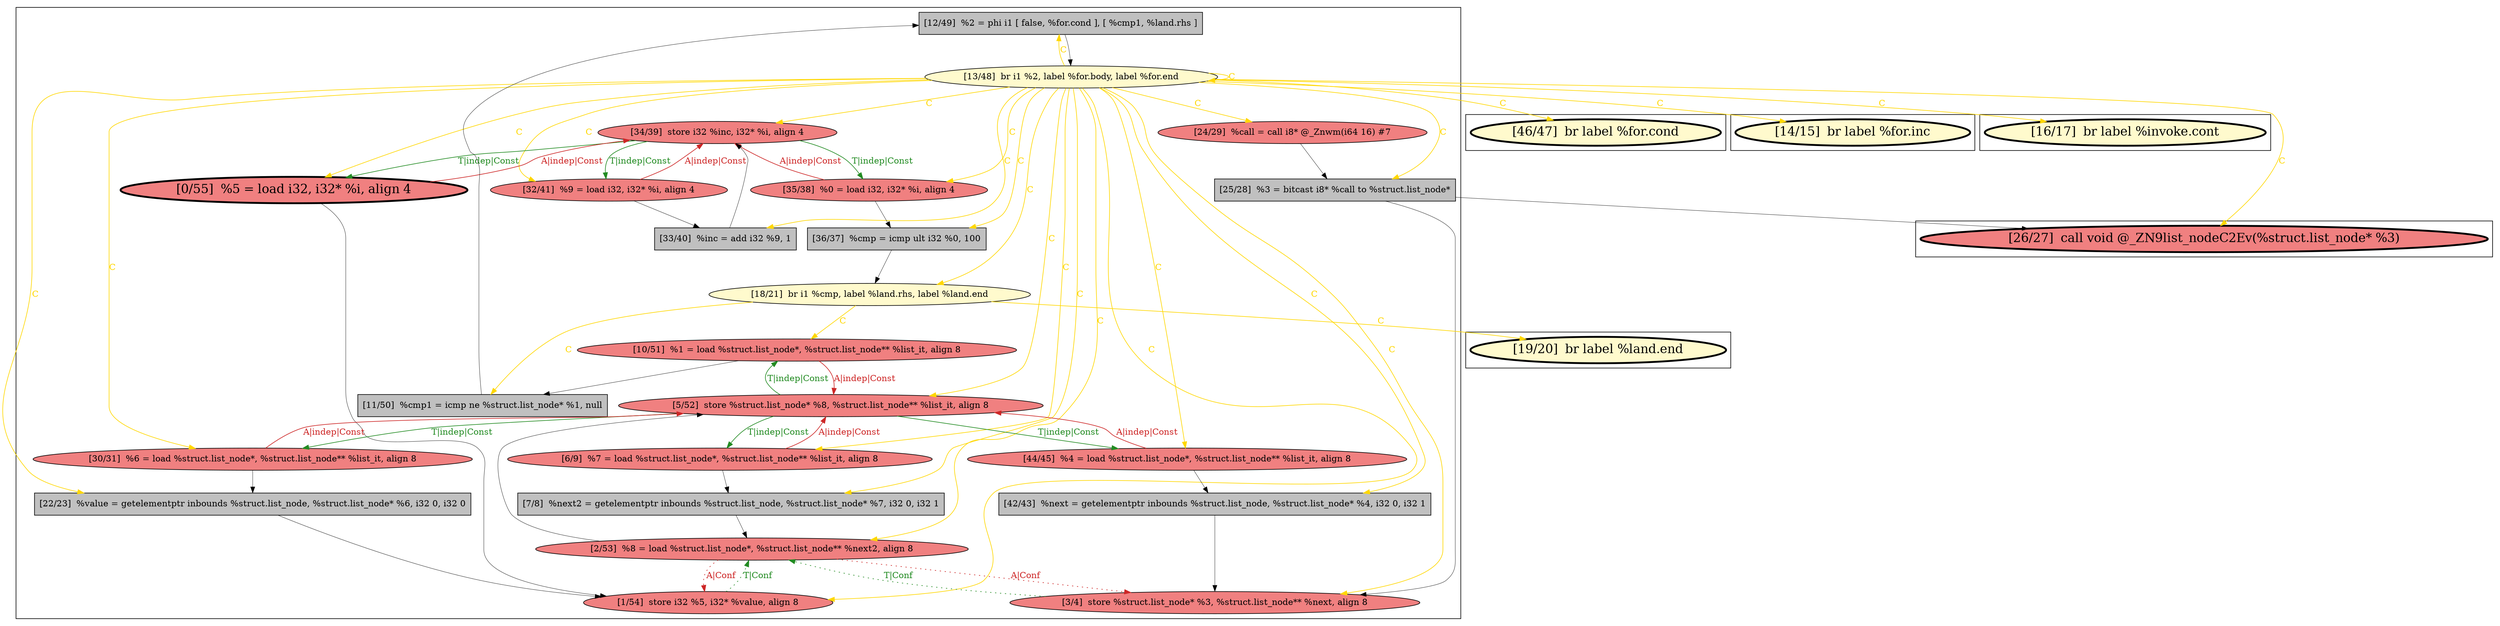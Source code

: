 
digraph G {



node575->node579 [style=solid,color=black,label="",penwidth=0.5,fontcolor=black ]
node588->node586 [style=solid,color=black,label="",penwidth=0.5,fontcolor=black ]
node586->node584 [style=dotted,color=forestgreen,label="T|Conf",penwidth=1.0,fontcolor=forestgreen ]
node580->node577 [style=solid,color=forestgreen,label="T|indep|Const",penwidth=1.0,fontcolor=forestgreen ]
node577->node580 [style=solid,color=firebrick3,label="A|indep|Const",penwidth=1.0,fontcolor=firebrick3 ]
node582->node591 [style=solid,color=forestgreen,label="T|indep|Const",penwidth=1.0,fontcolor=forestgreen ]
node587->node582 [style=solid,color=firebrick3,label="A|indep|Const",penwidth=1.0,fontcolor=firebrick3 ]
node570->node571 [style=solid,color=black,label="",penwidth=0.5,fontcolor=black ]
node592->node582 [style=solid,color=firebrick3,label="A|indep|Const",penwidth=1.0,fontcolor=firebrick3 ]
node582->node592 [style=solid,color=forestgreen,label="T|indep|Const",penwidth=1.0,fontcolor=forestgreen ]
node576->node580 [style=solid,color=black,label="",penwidth=0.5,fontcolor=black ]
node579->node593 [style=solid,color=gold,label="C",penwidth=1.0,fontcolor=gold ]
node573->node589 [style=solid,color=black,label="",penwidth=0.5,fontcolor=black ]
node582->node587 [style=solid,color=forestgreen,label="T|indep|Const",penwidth=1.0,fontcolor=forestgreen ]
node590->node581 [style=solid,color=black,label="",penwidth=0.5,fontcolor=black ]
node582->node573 [style=solid,color=forestgreen,label="T|indep|Const",penwidth=1.0,fontcolor=forestgreen ]
node573->node582 [style=solid,color=firebrick3,label="A|indep|Const",penwidth=1.0,fontcolor=firebrick3 ]
node583->node584 [style=solid,color=black,label="",penwidth=0.5,fontcolor=black ]
node580->node585 [style=solid,color=forestgreen,label="T|indep|Const",penwidth=1.0,fontcolor=forestgreen ]
node579->node582 [style=solid,color=gold,label="C",penwidth=1.0,fontcolor=gold ]
node579->node586 [style=solid,color=gold,label="C",penwidth=1.0,fontcolor=gold ]
node587->node578 [style=solid,color=black,label="",penwidth=0.5,fontcolor=black ]
node579->node577 [style=solid,color=gold,label="C",penwidth=1.0,fontcolor=gold ]
node579->node589 [style=solid,color=gold,label="C",penwidth=1.0,fontcolor=gold ]
node579->node566 [style=solid,color=gold,label="C",penwidth=1.0,fontcolor=gold ]
node574->node584 [style=dotted,color=forestgreen,label="T|Conf",penwidth=1.0,fontcolor=forestgreen ]
node581->node586 [style=solid,color=black,label="",penwidth=0.5,fontcolor=black ]
node579->node572 [style=solid,color=gold,label="C",penwidth=1.0,fontcolor=gold ]
node591->node582 [style=solid,color=firebrick3,label="A|indep|Const",penwidth=1.0,fontcolor=firebrick3 ]
node579->node571 [style=solid,color=gold,label="C",penwidth=1.0,fontcolor=gold ]
node571->node572 [style=solid,color=black,label="",penwidth=0.5,fontcolor=black ]
node579->node570 [style=solid,color=gold,label="C",penwidth=1.0,fontcolor=gold ]
node579->node590 [style=solid,color=gold,label="C",penwidth=1.0,fontcolor=gold ]
node570->node580 [style=solid,color=firebrick3,label="A|indep|Const",penwidth=1.0,fontcolor=firebrick3 ]
node579->node575 [style=solid,color=gold,label="C",penwidth=1.0,fontcolor=gold ]
node572->node578 [style=solid,color=gold,label="C",penwidth=1.0,fontcolor=gold ]
node579->node567 [style=solid,color=gold,label="C",penwidth=1.0,fontcolor=gold ]
node579->node574 [style=solid,color=gold,label="C",penwidth=1.0,fontcolor=gold ]
node579->node580 [style=solid,color=gold,label="C",penwidth=1.0,fontcolor=gold ]
node572->node568 [style=solid,color=gold,label="C",penwidth=1.0,fontcolor=gold ]
node589->node574 [style=solid,color=black,label="",penwidth=0.5,fontcolor=black ]
node579->node588 [style=solid,color=gold,label="C",penwidth=1.0,fontcolor=gold ]
node579->node576 [style=solid,color=gold,label="C",penwidth=1.0,fontcolor=gold ]
node592->node588 [style=solid,color=black,label="",penwidth=0.5,fontcolor=black ]
node579->node573 [style=solid,color=gold,label="C",penwidth=1.0,fontcolor=gold ]
node579->node583 [style=solid,color=gold,label="C",penwidth=1.0,fontcolor=gold ]
node584->node574 [style=dotted,color=firebrick3,label="A|Conf",penwidth=1.0,fontcolor=firebrick3 ]
node579->node591 [style=solid,color=gold,label="C",penwidth=1.0,fontcolor=gold ]
node584->node586 [style=dotted,color=firebrick3,label="A|Conf",penwidth=1.0,fontcolor=firebrick3 ]
node580->node570 [style=solid,color=forestgreen,label="T|indep|Const",penwidth=1.0,fontcolor=forestgreen ]
node585->node580 [style=solid,color=firebrick3,label="A|indep|Const",penwidth=1.0,fontcolor=firebrick3 ]
node579->node581 [style=solid,color=gold,label="C",penwidth=1.0,fontcolor=gold ]
node579->node592 [style=solid,color=gold,label="C",penwidth=1.0,fontcolor=gold ]
node572->node587 [style=solid,color=gold,label="C",penwidth=1.0,fontcolor=gold ]
node579->node579 [style=solid,color=gold,label="C",penwidth=1.0,fontcolor=gold ]
node581->node569 [style=solid,color=black,label="",penwidth=0.5,fontcolor=black ]
node585->node576 [style=solid,color=black,label="",penwidth=0.5,fontcolor=black ]
node591->node583 [style=solid,color=black,label="",penwidth=0.5,fontcolor=black ]
node579->node584 [style=solid,color=gold,label="C",penwidth=1.0,fontcolor=gold ]
node584->node582 [style=solid,color=black,label="",penwidth=0.5,fontcolor=black ]
node579->node569 [style=solid,color=gold,label="C",penwidth=1.0,fontcolor=gold ]
node579->node585 [style=solid,color=gold,label="C",penwidth=1.0,fontcolor=gold ]
node577->node574 [style=solid,color=black,label="",penwidth=0.5,fontcolor=black ]
node578->node575 [style=solid,color=black,label="",penwidth=0.5,fontcolor=black ]


subgraph cluster4 {


node592 [fillcolor=lightcoral,label="[44/45]  %4 = load %struct.list_node*, %struct.list_node** %list_it, align 8",shape=ellipse,style=filled ]
node590 [fillcolor=lightcoral,label="[24/29]  %call = call i8* @_Znwm(i64 16) #7",shape=ellipse,style=filled ]
node575 [fillcolor=grey,label="[12/49]  %2 = phi i1 [ false, %for.cond ], [ %cmp1, %land.rhs ]",shape=rectangle,style=filled ]
node576 [fillcolor=grey,label="[33/40]  %inc = add i32 %9, 1",shape=rectangle,style=filled ]
node574 [fillcolor=lightcoral,label="[1/54]  store i32 %5, i32* %value, align 8",shape=ellipse,style=filled ]
node584 [fillcolor=lightcoral,label="[2/53]  %8 = load %struct.list_node*, %struct.list_node** %next2, align 8",shape=ellipse,style=filled ]
node573 [fillcolor=lightcoral,label="[30/31]  %6 = load %struct.list_node*, %struct.list_node** %list_it, align 8",shape=ellipse,style=filled ]
node572 [fillcolor=lemonchiffon,label="[18/21]  br i1 %cmp, label %land.rhs, label %land.end",shape=ellipse,style=filled ]
node582 [fillcolor=lightcoral,label="[5/52]  store %struct.list_node* %8, %struct.list_node** %list_it, align 8",shape=ellipse,style=filled ]
node588 [fillcolor=grey,label="[42/43]  %next = getelementptr inbounds %struct.list_node, %struct.list_node* %4, i32 0, i32 1",shape=rectangle,style=filled ]
node587 [fillcolor=lightcoral,label="[10/51]  %1 = load %struct.list_node*, %struct.list_node** %list_it, align 8",shape=ellipse,style=filled ]
node571 [fillcolor=grey,label="[36/37]  %cmp = icmp ult i32 %0, 100",shape=rectangle,style=filled ]
node578 [fillcolor=grey,label="[11/50]  %cmp1 = icmp ne %struct.list_node* %1, null",shape=rectangle,style=filled ]
node583 [fillcolor=grey,label="[7/8]  %next2 = getelementptr inbounds %struct.list_node, %struct.list_node* %7, i32 0, i32 1",shape=rectangle,style=filled ]
node577 [penwidth=3.0,fontsize=20,fillcolor=lightcoral,label="[0/55]  %5 = load i32, i32* %i, align 4",shape=ellipse,style=filled ]
node570 [fillcolor=lightcoral,label="[35/38]  %0 = load i32, i32* %i, align 4",shape=ellipse,style=filled ]
node585 [fillcolor=lightcoral,label="[32/41]  %9 = load i32, i32* %i, align 4",shape=ellipse,style=filled ]
node589 [fillcolor=grey,label="[22/23]  %value = getelementptr inbounds %struct.list_node, %struct.list_node* %6, i32 0, i32 0",shape=rectangle,style=filled ]
node586 [fillcolor=lightcoral,label="[3/4]  store %struct.list_node* %3, %struct.list_node** %next, align 8",shape=ellipse,style=filled ]
node579 [fillcolor=lemonchiffon,label="[13/48]  br i1 %2, label %for.body, label %for.end",shape=ellipse,style=filled ]
node580 [fillcolor=lightcoral,label="[34/39]  store i32 %inc, i32* %i, align 4",shape=ellipse,style=filled ]
node591 [fillcolor=lightcoral,label="[6/9]  %7 = load %struct.list_node*, %struct.list_node** %list_it, align 8",shape=ellipse,style=filled ]
node581 [fillcolor=grey,label="[25/28]  %3 = bitcast i8* %call to %struct.list_node*",shape=rectangle,style=filled ]



}

subgraph cluster3 {


node569 [penwidth=3.0,fontsize=20,fillcolor=lightcoral,label="[26/27]  call void @_ZN9list_nodeC2Ev(%struct.list_node* %3)",shape=ellipse,style=filled ]



}

subgraph cluster2 {


node568 [penwidth=3.0,fontsize=20,fillcolor=lemonchiffon,label="[19/20]  br label %land.end",shape=ellipse,style=filled ]



}

subgraph cluster5 {


node593 [penwidth=3.0,fontsize=20,fillcolor=lemonchiffon,label="[46/47]  br label %for.cond",shape=ellipse,style=filled ]



}

subgraph cluster0 {


node566 [penwidth=3.0,fontsize=20,fillcolor=lemonchiffon,label="[14/15]  br label %for.inc",shape=ellipse,style=filled ]



}

subgraph cluster1 {


node567 [penwidth=3.0,fontsize=20,fillcolor=lemonchiffon,label="[16/17]  br label %invoke.cont",shape=ellipse,style=filled ]



}

}
